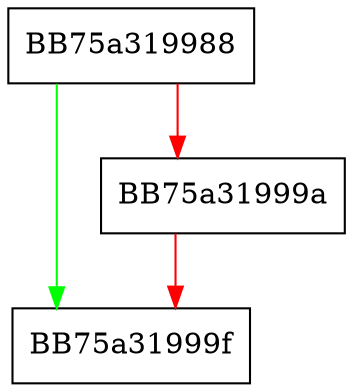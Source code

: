 digraph matchIndex {
  node [shape="box"];
  graph [splines=ortho];
  BB75a319988 -> BB75a31999f [color="green"];
  BB75a319988 -> BB75a31999a [color="red"];
  BB75a31999a -> BB75a31999f [color="red"];
}